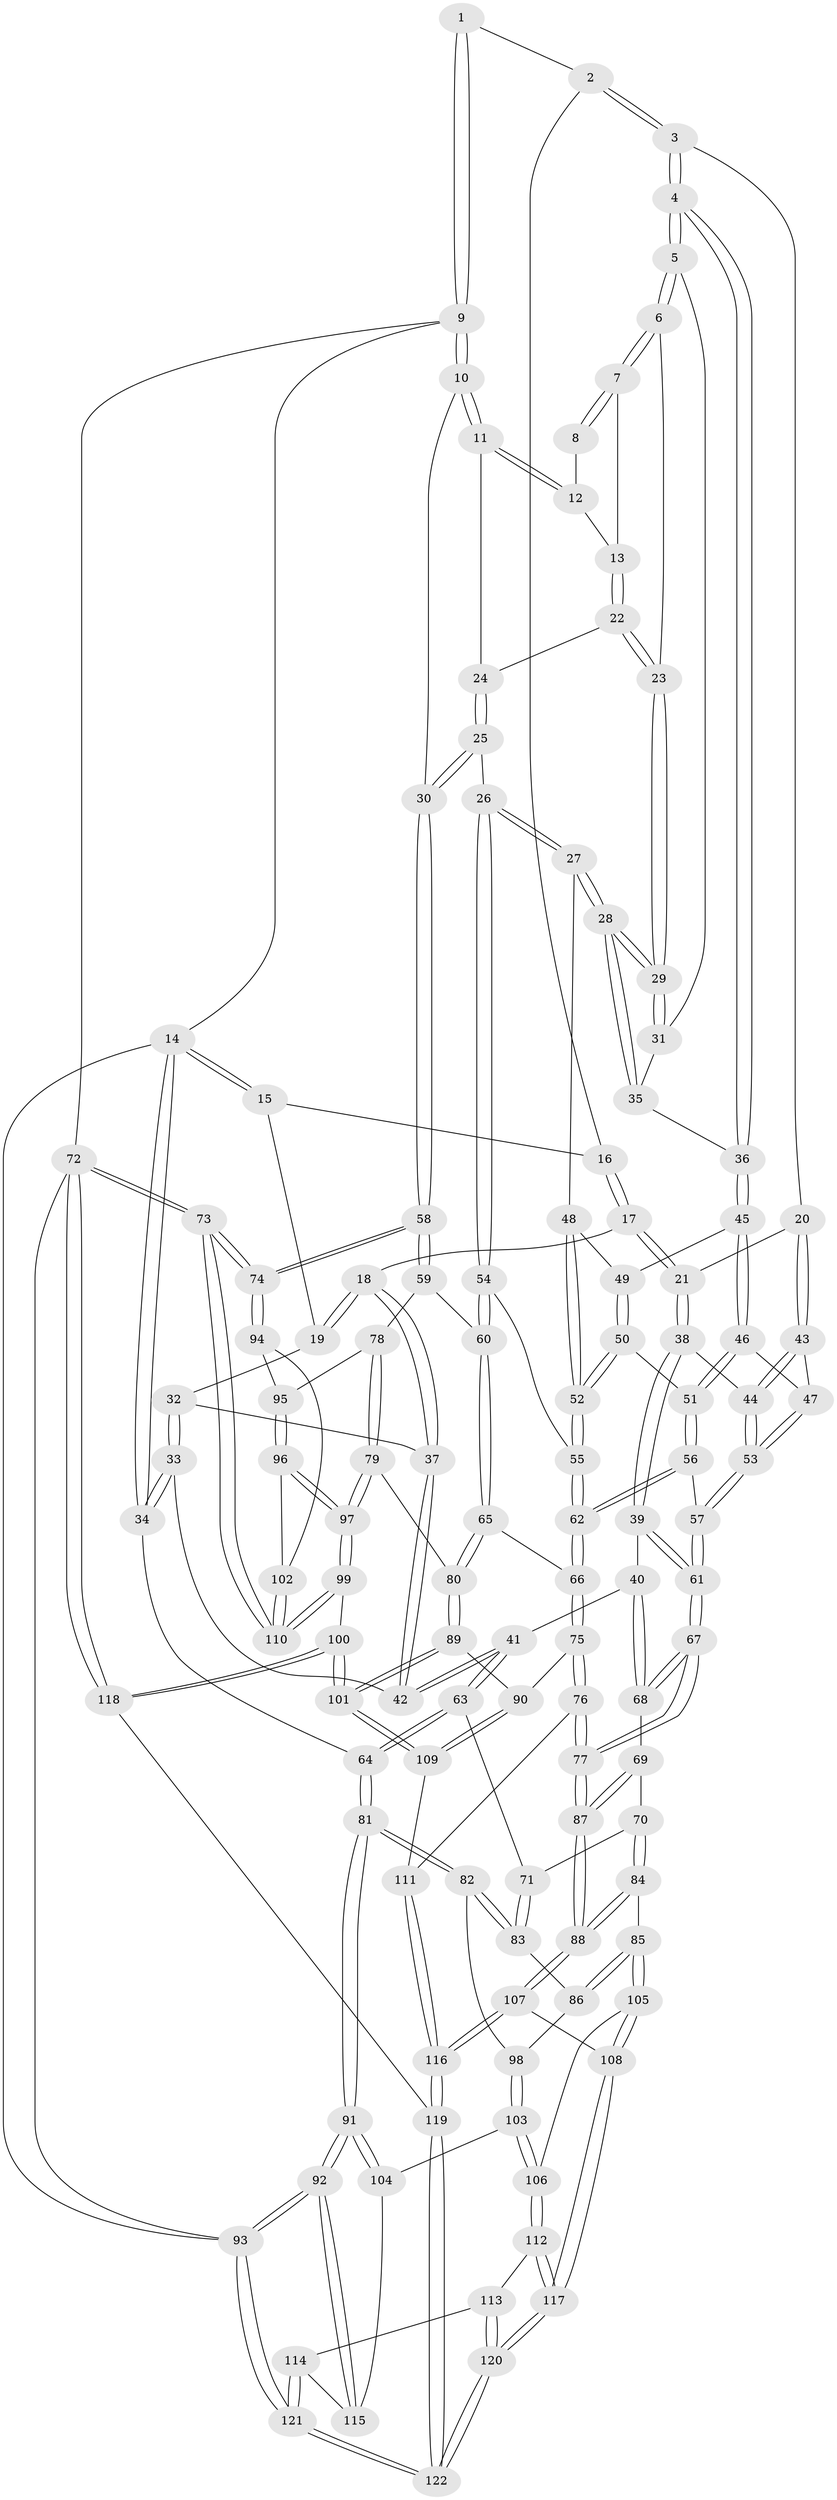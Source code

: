 // Generated by graph-tools (version 1.1) at 2025/27/03/15/25 16:27:56]
// undirected, 122 vertices, 302 edges
graph export_dot {
graph [start="1"]
  node [color=gray90,style=filled];
  1 [pos="+0.8584325993229104+0"];
  2 [pos="+0.42383936973578673+0"];
  3 [pos="+0.597176161967945+0.17168457958470226"];
  4 [pos="+0.6086555378798125+0.17461711576662184"];
  5 [pos="+0.6698431230581433+0.1548647352864039"];
  6 [pos="+0.7134086285251924+0.13671933325091037"];
  7 [pos="+0.7569163914329554+0.0345361064853664"];
  8 [pos="+0.8523057437322366+0"];
  9 [pos="+1+0"];
  10 [pos="+1+0.11558390056885921"];
  11 [pos="+0.9620969529978877+0.1340493277725963"];
  12 [pos="+0.8632620815953911+0"];
  13 [pos="+0.8721454667198472+0.130756788794727"];
  14 [pos="+0+0"];
  15 [pos="+0+0"];
  16 [pos="+0.28398913212353577+0"];
  17 [pos="+0.2700496570167033+0.12503779675238338"];
  18 [pos="+0.2497829846263839+0.1595561723940614"];
  19 [pos="+0.07554981565263175+0.19508491530834265"];
  20 [pos="+0.589044902415402+0.1785434686429001"];
  21 [pos="+0.42150716881407346+0.23800635400742928"];
  22 [pos="+0.8754040657232038+0.15954001161397427"];
  23 [pos="+0.7981596043677694+0.1744053405447198"];
  24 [pos="+0.9000358203611464+0.16961319240901157"];
  25 [pos="+0.9333469840546114+0.2860933567422804"];
  26 [pos="+0.8628998746285242+0.3519833049468655"];
  27 [pos="+0.8334890506474241+0.34078192847820593"];
  28 [pos="+0.819685068001042+0.311544024697571"];
  29 [pos="+0.805518433405149+0.2685010009332098"];
  30 [pos="+1+0.29147360383024185"];
  31 [pos="+0.7534701945669208+0.2577444238403592"];
  32 [pos="+0.05007164534847+0.22254048231024665"];
  33 [pos="+0+0.3237387735615118"];
  34 [pos="+0+0.35944661290755386"];
  35 [pos="+0.735160014140964+0.2739497851234248"];
  36 [pos="+0.6592392311424222+0.2811120861719016"];
  37 [pos="+0.2245089527703823+0.30281123549499944"];
  38 [pos="+0.410275068004701+0.36855658515893286"];
  39 [pos="+0.3694784238286642+0.40927036629704777"];
  40 [pos="+0.2689248701652083+0.41895730710451956"];
  41 [pos="+0.261283428160405+0.4171062319462868"];
  42 [pos="+0.22186544204796146+0.33938369767922943"];
  43 [pos="+0.5271599976244165+0.3467404798579318"];
  44 [pos="+0.4550830614608872+0.3660177852946642"];
  45 [pos="+0.6609040262751744+0.287278823762974"];
  46 [pos="+0.6295251878104646+0.3889382439493955"];
  47 [pos="+0.5639887241057289+0.37732950351616845"];
  48 [pos="+0.7893818995412648+0.3515054260455304"];
  49 [pos="+0.737668407006383+0.33713366033313835"];
  50 [pos="+0.6643544971774326+0.4191642749445303"];
  51 [pos="+0.638302055213991+0.40467263550090143"];
  52 [pos="+0.7067533677232847+0.4576494906383885"];
  53 [pos="+0.5360657459957677+0.4501158780580264"];
  54 [pos="+0.8921159890733825+0.45458866981890955"];
  55 [pos="+0.7079930870343375+0.4614878088626318"];
  56 [pos="+0.5467690834552564+0.5282597803367672"];
  57 [pos="+0.539950539935176+0.529682127434068"];
  58 [pos="+1+0.4993930350013271"];
  59 [pos="+0.9407634516842606+0.5053397167476102"];
  60 [pos="+0.9137129739819186+0.49086028760725703"];
  61 [pos="+0.4931555409166684+0.5596854795354728"];
  62 [pos="+0.6994701773430129+0.5554553157020055"];
  63 [pos="+0.17460259908478146+0.5025293010155268"];
  64 [pos="+0+0.4012513581784427"];
  65 [pos="+0.747879746937688+0.587614224429419"];
  66 [pos="+0.7047985045778389+0.5631532219915338"];
  67 [pos="+0.49174261260275737+0.5647568793467649"];
  68 [pos="+0.3191187964930901+0.5534233913446799"];
  69 [pos="+0.3216118620125009+0.6145235481762761"];
  70 [pos="+0.2353707480568289+0.6154327735481805"];
  71 [pos="+0.16764329525722863+0.5584924118751923"];
  72 [pos="+1+1"];
  73 [pos="+1+1"];
  74 [pos="+1+0.6758574140316634"];
  75 [pos="+0.5779566807736142+0.7166143708655468"];
  76 [pos="+0.4765860736102587+0.7432107662676755"];
  77 [pos="+0.46619845001918164+0.7439106273948428"];
  78 [pos="+0.913364544740922+0.6319028631976537"];
  79 [pos="+0.8464035140867673+0.6784855739602806"];
  80 [pos="+0.7722192003216518+0.659870837103267"];
  81 [pos="+0+0.5882407343710803"];
  82 [pos="+0+0.6306041787520701"];
  83 [pos="+0.14603106393051138+0.5868348808451929"];
  84 [pos="+0.2410406023696528+0.6888284730902757"];
  85 [pos="+0.18095015720232677+0.7178566495632671"];
  86 [pos="+0.14574317302182416+0.6803133811589744"];
  87 [pos="+0.4473095168819913+0.760910424168485"];
  88 [pos="+0.4437274762260952+0.7670173868831474"];
  89 [pos="+0.7369419892144128+0.7230701819162533"];
  90 [pos="+0.6194456069424382+0.7232256541807178"];
  91 [pos="+0+0.7842528626285051"];
  92 [pos="+0+1"];
  93 [pos="+0+1"];
  94 [pos="+1+0.6914126743589251"];
  95 [pos="+0.9382239536622627+0.6587050358597921"];
  96 [pos="+0.9311871737224201+0.7540333818081744"];
  97 [pos="+0.8825380775459354+0.7626103078782285"];
  98 [pos="+0.06479325943771186+0.7139886820938676"];
  99 [pos="+0.8248007171617735+0.8600719179263325"];
  100 [pos="+0.7802350465901935+0.8646063008677957"];
  101 [pos="+0.7765524098406201+0.8617313998791974"];
  102 [pos="+0.9319898995780389+0.7542128975276498"];
  103 [pos="+0.07259683075363026+0.8154359508421111"];
  104 [pos="+0.06711312469153309+0.8172285108554744"];
  105 [pos="+0.18081806689629312+0.8023090492229197"];
  106 [pos="+0.13998825464419634+0.8368586864385623"];
  107 [pos="+0.433172302943501+0.7999364259173658"];
  108 [pos="+0.40729936915013143+0.8117569162423858"];
  109 [pos="+0.7218610089877495+0.8580652601291642"];
  110 [pos="+1+1"];
  111 [pos="+0.7030046139691588+0.8596448195044089"];
  112 [pos="+0.14648207745863412+0.8683883608138835"];
  113 [pos="+0.08245347023274387+0.9447269704873691"];
  114 [pos="+0.06982118865713924+0.9485673799852535"];
  115 [pos="+0.026353816019548063+0.9093843281446334"];
  116 [pos="+0.5162249639316686+0.978224531386813"];
  117 [pos="+0.23554602087346332+0.9924469188391821"];
  118 [pos="+0.6772391886108393+1"];
  119 [pos="+0.5554338543884589+1"];
  120 [pos="+0.22184767769408423+1"];
  121 [pos="+0+1"];
  122 [pos="+0.22051274281313862+1"];
  1 -- 2;
  1 -- 9;
  1 -- 9;
  2 -- 3;
  2 -- 3;
  2 -- 16;
  3 -- 4;
  3 -- 4;
  3 -- 20;
  4 -- 5;
  4 -- 5;
  4 -- 36;
  4 -- 36;
  5 -- 6;
  5 -- 6;
  5 -- 31;
  6 -- 7;
  6 -- 7;
  6 -- 23;
  7 -- 8;
  7 -- 8;
  7 -- 13;
  8 -- 12;
  9 -- 10;
  9 -- 10;
  9 -- 14;
  9 -- 72;
  10 -- 11;
  10 -- 11;
  10 -- 30;
  11 -- 12;
  11 -- 12;
  11 -- 24;
  12 -- 13;
  13 -- 22;
  13 -- 22;
  14 -- 15;
  14 -- 15;
  14 -- 34;
  14 -- 34;
  14 -- 93;
  15 -- 16;
  15 -- 19;
  16 -- 17;
  16 -- 17;
  17 -- 18;
  17 -- 21;
  17 -- 21;
  18 -- 19;
  18 -- 19;
  18 -- 37;
  18 -- 37;
  19 -- 32;
  20 -- 21;
  20 -- 43;
  20 -- 43;
  21 -- 38;
  21 -- 38;
  22 -- 23;
  22 -- 23;
  22 -- 24;
  23 -- 29;
  23 -- 29;
  24 -- 25;
  24 -- 25;
  25 -- 26;
  25 -- 30;
  25 -- 30;
  26 -- 27;
  26 -- 27;
  26 -- 54;
  26 -- 54;
  27 -- 28;
  27 -- 28;
  27 -- 48;
  28 -- 29;
  28 -- 29;
  28 -- 35;
  28 -- 35;
  29 -- 31;
  29 -- 31;
  30 -- 58;
  30 -- 58;
  31 -- 35;
  32 -- 33;
  32 -- 33;
  32 -- 37;
  33 -- 34;
  33 -- 34;
  33 -- 42;
  34 -- 64;
  35 -- 36;
  36 -- 45;
  36 -- 45;
  37 -- 42;
  37 -- 42;
  38 -- 39;
  38 -- 39;
  38 -- 44;
  39 -- 40;
  39 -- 61;
  39 -- 61;
  40 -- 41;
  40 -- 68;
  40 -- 68;
  41 -- 42;
  41 -- 42;
  41 -- 63;
  41 -- 63;
  43 -- 44;
  43 -- 44;
  43 -- 47;
  44 -- 53;
  44 -- 53;
  45 -- 46;
  45 -- 46;
  45 -- 49;
  46 -- 47;
  46 -- 51;
  46 -- 51;
  47 -- 53;
  47 -- 53;
  48 -- 49;
  48 -- 52;
  48 -- 52;
  49 -- 50;
  49 -- 50;
  50 -- 51;
  50 -- 52;
  50 -- 52;
  51 -- 56;
  51 -- 56;
  52 -- 55;
  52 -- 55;
  53 -- 57;
  53 -- 57;
  54 -- 55;
  54 -- 60;
  54 -- 60;
  55 -- 62;
  55 -- 62;
  56 -- 57;
  56 -- 62;
  56 -- 62;
  57 -- 61;
  57 -- 61;
  58 -- 59;
  58 -- 59;
  58 -- 74;
  58 -- 74;
  59 -- 60;
  59 -- 78;
  60 -- 65;
  60 -- 65;
  61 -- 67;
  61 -- 67;
  62 -- 66;
  62 -- 66;
  63 -- 64;
  63 -- 64;
  63 -- 71;
  64 -- 81;
  64 -- 81;
  65 -- 66;
  65 -- 80;
  65 -- 80;
  66 -- 75;
  66 -- 75;
  67 -- 68;
  67 -- 68;
  67 -- 77;
  67 -- 77;
  68 -- 69;
  69 -- 70;
  69 -- 87;
  69 -- 87;
  70 -- 71;
  70 -- 84;
  70 -- 84;
  71 -- 83;
  71 -- 83;
  72 -- 73;
  72 -- 73;
  72 -- 118;
  72 -- 118;
  72 -- 93;
  73 -- 74;
  73 -- 74;
  73 -- 110;
  73 -- 110;
  74 -- 94;
  74 -- 94;
  75 -- 76;
  75 -- 76;
  75 -- 90;
  76 -- 77;
  76 -- 77;
  76 -- 111;
  77 -- 87;
  77 -- 87;
  78 -- 79;
  78 -- 79;
  78 -- 95;
  79 -- 80;
  79 -- 97;
  79 -- 97;
  80 -- 89;
  80 -- 89;
  81 -- 82;
  81 -- 82;
  81 -- 91;
  81 -- 91;
  82 -- 83;
  82 -- 83;
  82 -- 98;
  83 -- 86;
  84 -- 85;
  84 -- 88;
  84 -- 88;
  85 -- 86;
  85 -- 86;
  85 -- 105;
  85 -- 105;
  86 -- 98;
  87 -- 88;
  87 -- 88;
  88 -- 107;
  88 -- 107;
  89 -- 90;
  89 -- 101;
  89 -- 101;
  90 -- 109;
  90 -- 109;
  91 -- 92;
  91 -- 92;
  91 -- 104;
  91 -- 104;
  92 -- 93;
  92 -- 93;
  92 -- 115;
  92 -- 115;
  93 -- 121;
  93 -- 121;
  94 -- 95;
  94 -- 102;
  95 -- 96;
  95 -- 96;
  96 -- 97;
  96 -- 97;
  96 -- 102;
  97 -- 99;
  97 -- 99;
  98 -- 103;
  98 -- 103;
  99 -- 100;
  99 -- 110;
  99 -- 110;
  100 -- 101;
  100 -- 101;
  100 -- 118;
  100 -- 118;
  101 -- 109;
  101 -- 109;
  102 -- 110;
  102 -- 110;
  103 -- 104;
  103 -- 106;
  103 -- 106;
  104 -- 115;
  105 -- 106;
  105 -- 108;
  105 -- 108;
  106 -- 112;
  106 -- 112;
  107 -- 108;
  107 -- 116;
  107 -- 116;
  108 -- 117;
  108 -- 117;
  109 -- 111;
  111 -- 116;
  111 -- 116;
  112 -- 113;
  112 -- 117;
  112 -- 117;
  113 -- 114;
  113 -- 120;
  113 -- 120;
  114 -- 115;
  114 -- 121;
  114 -- 121;
  116 -- 119;
  116 -- 119;
  117 -- 120;
  117 -- 120;
  118 -- 119;
  119 -- 122;
  119 -- 122;
  120 -- 122;
  120 -- 122;
  121 -- 122;
  121 -- 122;
}
